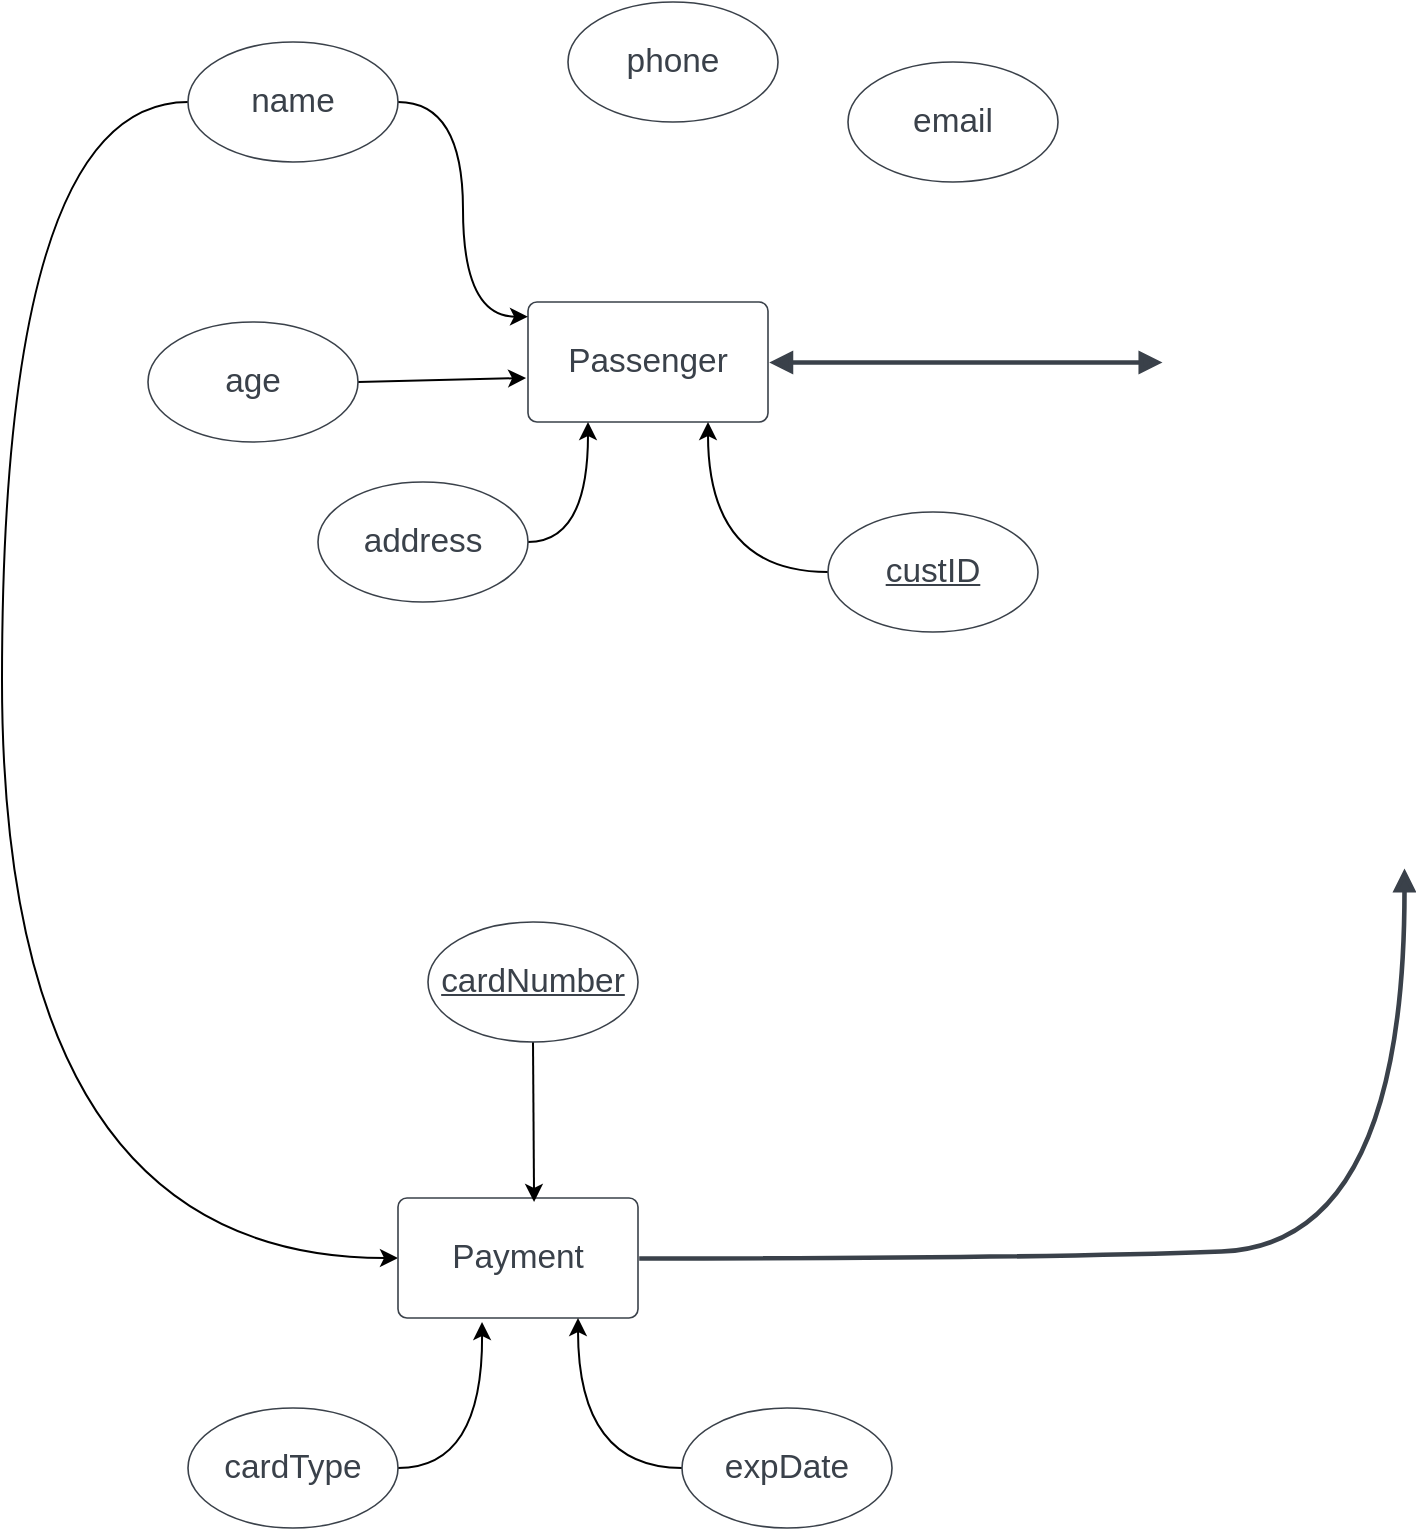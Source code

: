 <mxfile version="21.6.2" type="github">
  <diagram id="C5RBs43oDa-KdzZeNtuy" name="Page-1">
    <mxGraphModel dx="2514" dy="2113" grid="1" gridSize="10" guides="1" tooltips="1" connect="1" arrows="1" fold="1" page="1" pageScale="1" pageWidth="827" pageHeight="1169" math="0" shadow="0">
      <root>
        <mxCell id="WIyWlLk6GJQsqaUBKTNV-0" />
        <mxCell id="WIyWlLk6GJQsqaUBKTNV-1" parent="WIyWlLk6GJQsqaUBKTNV-0" />
        <mxCell id="llIKmOpzsGY3rdfyKYGp-15" value="Passenger" style="html=1;overflow=block;blockSpacing=1;whiteSpace=wrap;fontSize=16.7;fontColor=#3a414a;spacing=3.8;strokeColor=#3a414a;strokeOpacity=100;rounded=1;absoluteArcSize=1;arcSize=9;strokeWidth=0.8;lucidId=aqNc.QvGIdN3;" vertex="1" parent="WIyWlLk6GJQsqaUBKTNV-1">
          <mxGeometry x="-477" y="-350" width="120" height="60" as="geometry" />
        </mxCell>
        <mxCell id="llIKmOpzsGY3rdfyKYGp-34" style="edgeStyle=orthogonalEdgeStyle;curved=1;rounded=0;orthogonalLoop=1;jettySize=auto;html=1;exitX=1;exitY=0.5;exitDx=0;exitDy=0;entryX=0.25;entryY=1;entryDx=0;entryDy=0;" edge="1" parent="WIyWlLk6GJQsqaUBKTNV-1" source="llIKmOpzsGY3rdfyKYGp-16" target="llIKmOpzsGY3rdfyKYGp-15">
          <mxGeometry relative="1" as="geometry" />
        </mxCell>
        <mxCell id="llIKmOpzsGY3rdfyKYGp-16" value="address" style="html=1;overflow=block;blockSpacing=1;whiteSpace=wrap;ellipse;fontSize=16.7;fontColor=#3a414a;spacing=3.8;strokeColor=#3a414a;strokeOpacity=100;rounded=1;absoluteArcSize=1;arcSize=9;strokeWidth=0.8;lucidId=psNcZAqzcwH2;" vertex="1" parent="WIyWlLk6GJQsqaUBKTNV-1">
          <mxGeometry x="-582" y="-260" width="105" height="60" as="geometry" />
        </mxCell>
        <mxCell id="llIKmOpzsGY3rdfyKYGp-17" value="email" style="html=1;overflow=block;blockSpacing=1;whiteSpace=wrap;ellipse;fontSize=16.7;fontColor=#3a414a;spacing=3.8;strokeColor=#3a414a;strokeOpacity=100;rounded=1;absoluteArcSize=1;arcSize=9;strokeWidth=0.8;lucidId=YsNcjigjqjcq;" vertex="1" parent="WIyWlLk6GJQsqaUBKTNV-1">
          <mxGeometry x="-317" y="-470" width="105" height="60" as="geometry" />
        </mxCell>
        <mxCell id="llIKmOpzsGY3rdfyKYGp-33" style="rounded=0;orthogonalLoop=1;jettySize=auto;html=1;exitX=1;exitY=0.5;exitDx=0;exitDy=0;entryX=-0.008;entryY=0.633;entryDx=0;entryDy=0;entryPerimeter=0;" edge="1" parent="WIyWlLk6GJQsqaUBKTNV-1" source="llIKmOpzsGY3rdfyKYGp-18" target="llIKmOpzsGY3rdfyKYGp-15">
          <mxGeometry relative="1" as="geometry" />
        </mxCell>
        <mxCell id="llIKmOpzsGY3rdfyKYGp-18" value="age" style="html=1;overflow=block;blockSpacing=1;whiteSpace=wrap;ellipse;fontSize=16.7;fontColor=#3a414a;spacing=3.8;strokeColor=#3a414a;strokeOpacity=100;rounded=1;absoluteArcSize=1;arcSize=9;strokeWidth=0.8;lucidId=3sNcCWKbgL2G;" vertex="1" parent="WIyWlLk6GJQsqaUBKTNV-1">
          <mxGeometry x="-667" y="-340" width="105" height="60" as="geometry" />
        </mxCell>
        <mxCell id="llIKmOpzsGY3rdfyKYGp-31" style="edgeStyle=orthogonalEdgeStyle;curved=1;rounded=0;orthogonalLoop=1;jettySize=auto;html=1;exitX=1;exitY=0.5;exitDx=0;exitDy=0;entryX=0;entryY=0.122;entryDx=0;entryDy=0;entryPerimeter=0;" edge="1" parent="WIyWlLk6GJQsqaUBKTNV-1" source="llIKmOpzsGY3rdfyKYGp-19" target="llIKmOpzsGY3rdfyKYGp-15">
          <mxGeometry relative="1" as="geometry" />
        </mxCell>
        <mxCell id="llIKmOpzsGY3rdfyKYGp-44" style="edgeStyle=orthogonalEdgeStyle;curved=1;rounded=0;orthogonalLoop=1;jettySize=auto;html=1;exitX=0;exitY=0.5;exitDx=0;exitDy=0;entryX=0;entryY=0.5;entryDx=0;entryDy=0;" edge="1" parent="WIyWlLk6GJQsqaUBKTNV-1" source="llIKmOpzsGY3rdfyKYGp-19" target="llIKmOpzsGY3rdfyKYGp-36">
          <mxGeometry relative="1" as="geometry">
            <Array as="points">
              <mxPoint x="-740" y="-450" />
              <mxPoint x="-740" y="128" />
            </Array>
          </mxGeometry>
        </mxCell>
        <mxCell id="llIKmOpzsGY3rdfyKYGp-19" value="name" style="html=1;overflow=block;blockSpacing=1;whiteSpace=wrap;ellipse;fontSize=16.7;fontColor=#3a414a;spacing=3.8;strokeColor=#3a414a;strokeOpacity=100;rounded=1;absoluteArcSize=1;arcSize=9;strokeWidth=0.8;lucidId=8sNcfHMIBd2_;" vertex="1" parent="WIyWlLk6GJQsqaUBKTNV-1">
          <mxGeometry x="-647" y="-480" width="105" height="60" as="geometry" />
        </mxCell>
        <mxCell id="llIKmOpzsGY3rdfyKYGp-35" style="edgeStyle=orthogonalEdgeStyle;curved=1;rounded=0;orthogonalLoop=1;jettySize=auto;html=1;exitX=0;exitY=0.5;exitDx=0;exitDy=0;entryX=0.75;entryY=1;entryDx=0;entryDy=0;" edge="1" parent="WIyWlLk6GJQsqaUBKTNV-1" source="llIKmOpzsGY3rdfyKYGp-20" target="llIKmOpzsGY3rdfyKYGp-15">
          <mxGeometry relative="1" as="geometry" />
        </mxCell>
        <mxCell id="llIKmOpzsGY3rdfyKYGp-20" value="custID" style="html=1;overflow=block;blockSpacing=1;whiteSpace=wrap;ellipse;fontSize=16.7;fontColor=#3a414a;fontStyle=4;spacing=3.8;strokeColor=#3a414a;strokeOpacity=100;rounded=1;absoluteArcSize=1;arcSize=9;strokeWidth=0.8;lucidId=_sNc8BPLdhss;" vertex="1" parent="WIyWlLk6GJQsqaUBKTNV-1">
          <mxGeometry x="-327" y="-245" width="105" height="60" as="geometry" />
        </mxCell>
        <mxCell id="llIKmOpzsGY3rdfyKYGp-21" value="phone" style="html=1;overflow=block;blockSpacing=1;whiteSpace=wrap;ellipse;fontSize=16.7;fontColor=#3a414a;spacing=3.8;strokeColor=#3a414a;strokeOpacity=100;rounded=1;absoluteArcSize=1;arcSize=9;strokeWidth=0.8;lucidId=vvNc4~N1PwmI;" vertex="1" parent="WIyWlLk6GJQsqaUBKTNV-1">
          <mxGeometry x="-457" y="-500" width="105" height="60" as="geometry" />
        </mxCell>
        <mxCell id="llIKmOpzsGY3rdfyKYGp-23" value="" style="html=1;jettySize=18;whiteSpace=wrap;fontSize=13;strokeColor=#3a414a;strokeOpacity=100;strokeWidth=2.3;rounded=1;arcSize=12;curved=1;startArrow=block;startFill=1;endArrow=block;endFill=1;exitX=1.003;exitY=0.5;exitPerimeter=0;entryX=0.017;entryY=0.5;entryPerimeter=0;lucidId=9LNcIPM_MifU;" edge="1" parent="WIyWlLk6GJQsqaUBKTNV-1" source="llIKmOpzsGY3rdfyKYGp-15">
          <mxGeometry width="100" height="100" relative="1" as="geometry">
            <Array as="points">
              <mxPoint x="-169" y="-320" />
              <mxPoint x="-347" y="-320" />
            </Array>
            <mxPoint x="-160" y="-320" as="targetPoint" />
          </mxGeometry>
        </mxCell>
        <mxCell id="llIKmOpzsGY3rdfyKYGp-36" value="Payment" style="html=1;overflow=block;blockSpacing=1;whiteSpace=wrap;fontSize=16.7;fontColor=#3a414a;spacing=3.8;strokeColor=#3a414a;strokeOpacity=100;rounded=1;absoluteArcSize=1;arcSize=9;strokeWidth=0.8;lucidId=lpNcRj1GLu4f;" vertex="1" parent="WIyWlLk6GJQsqaUBKTNV-1">
          <mxGeometry x="-542" y="98" width="120" height="60" as="geometry" />
        </mxCell>
        <mxCell id="llIKmOpzsGY3rdfyKYGp-45" style="rounded=0;orthogonalLoop=1;jettySize=auto;html=1;exitX=0.5;exitY=1;exitDx=0;exitDy=0;entryX=0.567;entryY=0.033;entryDx=0;entryDy=0;entryPerimeter=0;" edge="1" parent="WIyWlLk6GJQsqaUBKTNV-1" source="llIKmOpzsGY3rdfyKYGp-37" target="llIKmOpzsGY3rdfyKYGp-36">
          <mxGeometry relative="1" as="geometry" />
        </mxCell>
        <mxCell id="llIKmOpzsGY3rdfyKYGp-37" value="cardNumber" style="html=1;overflow=block;blockSpacing=1;whiteSpace=wrap;ellipse;fontSize=16.7;fontColor=#3a414a;fontStyle=4;spacing=3.8;strokeColor=#3a414a;strokeOpacity=100;rounded=1;absoluteArcSize=1;arcSize=9;strokeWidth=0.8;lucidId=YHNcQHLzXFnK;" vertex="1" parent="WIyWlLk6GJQsqaUBKTNV-1">
          <mxGeometry x="-527" y="-40" width="105" height="60" as="geometry" />
        </mxCell>
        <mxCell id="llIKmOpzsGY3rdfyKYGp-47" style="edgeStyle=orthogonalEdgeStyle;curved=1;rounded=0;orthogonalLoop=1;jettySize=auto;html=1;exitX=0;exitY=0.5;exitDx=0;exitDy=0;entryX=0.75;entryY=1;entryDx=0;entryDy=0;" edge="1" parent="WIyWlLk6GJQsqaUBKTNV-1" source="llIKmOpzsGY3rdfyKYGp-38" target="llIKmOpzsGY3rdfyKYGp-36">
          <mxGeometry relative="1" as="geometry" />
        </mxCell>
        <mxCell id="llIKmOpzsGY3rdfyKYGp-38" value="expDate" style="html=1;overflow=block;blockSpacing=1;whiteSpace=wrap;ellipse;fontSize=16.7;fontColor=#3a414a;spacing=3.8;strokeColor=#3a414a;strokeOpacity=100;rounded=1;absoluteArcSize=1;arcSize=9;strokeWidth=0.8;lucidId=7HNcMu~Wa0Ul;" vertex="1" parent="WIyWlLk6GJQsqaUBKTNV-1">
          <mxGeometry x="-400" y="203" width="105" height="60" as="geometry" />
        </mxCell>
        <mxCell id="llIKmOpzsGY3rdfyKYGp-46" style="edgeStyle=orthogonalEdgeStyle;curved=1;rounded=0;orthogonalLoop=1;jettySize=auto;html=1;exitX=1;exitY=0.5;exitDx=0;exitDy=0;" edge="1" parent="WIyWlLk6GJQsqaUBKTNV-1" source="llIKmOpzsGY3rdfyKYGp-39">
          <mxGeometry relative="1" as="geometry">
            <mxPoint x="-500" y="160" as="targetPoint" />
          </mxGeometry>
        </mxCell>
        <mxCell id="llIKmOpzsGY3rdfyKYGp-39" value="cardType" style="html=1;overflow=block;blockSpacing=1;whiteSpace=wrap;ellipse;fontSize=16.7;fontColor=#3a414a;spacing=3.8;strokeColor=#3a414a;strokeOpacity=100;rounded=1;absoluteArcSize=1;arcSize=9;strokeWidth=0.8;lucidId=9HNcpBpuubVO;" vertex="1" parent="WIyWlLk6GJQsqaUBKTNV-1">
          <mxGeometry x="-647" y="203" width="105" height="60" as="geometry" />
        </mxCell>
        <mxCell id="llIKmOpzsGY3rdfyKYGp-40" value="" style="html=1;jettySize=18;whiteSpace=wrap;fontSize=13;strokeColor=#3a414a;strokeOpacity=100;strokeWidth=2.3;rounded=1;arcSize=12;curved=1;startArrow=none;endArrow=block;endFill=1;exitX=1.003;exitY=0.5;exitPerimeter=0;entryX=0.217;entryY=1.006;entryPerimeter=0;lucidId=SKNcfHXY8eeW;" edge="1" parent="WIyWlLk6GJQsqaUBKTNV-1" source="llIKmOpzsGY3rdfyKYGp-36">
          <mxGeometry width="100" height="100" relative="1" as="geometry">
            <Array as="points">
              <mxPoint x="-222" y="128" />
              <mxPoint x="-39" y="121" />
            </Array>
            <mxPoint x="-39" y="-67" as="targetPoint" />
          </mxGeometry>
        </mxCell>
      </root>
    </mxGraphModel>
  </diagram>
</mxfile>
